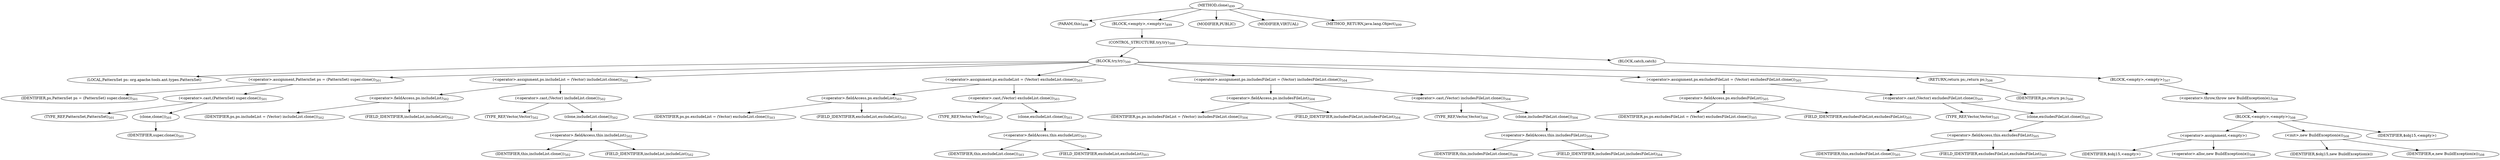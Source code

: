 digraph "clone" {  
"1151" [label = <(METHOD,clone)<SUB>499</SUB>> ]
"1152" [label = <(PARAM,this)<SUB>499</SUB>> ]
"1153" [label = <(BLOCK,&lt;empty&gt;,&lt;empty&gt;)<SUB>499</SUB>> ]
"1154" [label = <(CONTROL_STRUCTURE,try,try)<SUB>500</SUB>> ]
"1155" [label = <(BLOCK,try,try)<SUB>500</SUB>> ]
"1156" [label = <(LOCAL,PatternSet ps: org.apache.tools.ant.types.PatternSet)> ]
"1157" [label = <(&lt;operator&gt;.assignment,PatternSet ps = (PatternSet) super.clone())<SUB>501</SUB>> ]
"1158" [label = <(IDENTIFIER,ps,PatternSet ps = (PatternSet) super.clone())<SUB>501</SUB>> ]
"1159" [label = <(&lt;operator&gt;.cast,(PatternSet) super.clone())<SUB>501</SUB>> ]
"1160" [label = <(TYPE_REF,PatternSet,PatternSet)<SUB>501</SUB>> ]
"1161" [label = <(clone,clone())<SUB>501</SUB>> ]
"1162" [label = <(IDENTIFIER,super,clone())<SUB>501</SUB>> ]
"1163" [label = <(&lt;operator&gt;.assignment,ps.includeList = (Vector) includeList.clone())<SUB>502</SUB>> ]
"1164" [label = <(&lt;operator&gt;.fieldAccess,ps.includeList)<SUB>502</SUB>> ]
"1165" [label = <(IDENTIFIER,ps,ps.includeList = (Vector) includeList.clone())<SUB>502</SUB>> ]
"1166" [label = <(FIELD_IDENTIFIER,includeList,includeList)<SUB>502</SUB>> ]
"1167" [label = <(&lt;operator&gt;.cast,(Vector) includeList.clone())<SUB>502</SUB>> ]
"1168" [label = <(TYPE_REF,Vector,Vector)<SUB>502</SUB>> ]
"1169" [label = <(clone,includeList.clone())<SUB>502</SUB>> ]
"1170" [label = <(&lt;operator&gt;.fieldAccess,this.includeList)<SUB>502</SUB>> ]
"1171" [label = <(IDENTIFIER,this,includeList.clone())<SUB>502</SUB>> ]
"1172" [label = <(FIELD_IDENTIFIER,includeList,includeList)<SUB>502</SUB>> ]
"1173" [label = <(&lt;operator&gt;.assignment,ps.excludeList = (Vector) excludeList.clone())<SUB>503</SUB>> ]
"1174" [label = <(&lt;operator&gt;.fieldAccess,ps.excludeList)<SUB>503</SUB>> ]
"1175" [label = <(IDENTIFIER,ps,ps.excludeList = (Vector) excludeList.clone())<SUB>503</SUB>> ]
"1176" [label = <(FIELD_IDENTIFIER,excludeList,excludeList)<SUB>503</SUB>> ]
"1177" [label = <(&lt;operator&gt;.cast,(Vector) excludeList.clone())<SUB>503</SUB>> ]
"1178" [label = <(TYPE_REF,Vector,Vector)<SUB>503</SUB>> ]
"1179" [label = <(clone,excludeList.clone())<SUB>503</SUB>> ]
"1180" [label = <(&lt;operator&gt;.fieldAccess,this.excludeList)<SUB>503</SUB>> ]
"1181" [label = <(IDENTIFIER,this,excludeList.clone())<SUB>503</SUB>> ]
"1182" [label = <(FIELD_IDENTIFIER,excludeList,excludeList)<SUB>503</SUB>> ]
"1183" [label = <(&lt;operator&gt;.assignment,ps.includesFileList = (Vector) includesFileList.clone())<SUB>504</SUB>> ]
"1184" [label = <(&lt;operator&gt;.fieldAccess,ps.includesFileList)<SUB>504</SUB>> ]
"1185" [label = <(IDENTIFIER,ps,ps.includesFileList = (Vector) includesFileList.clone())<SUB>504</SUB>> ]
"1186" [label = <(FIELD_IDENTIFIER,includesFileList,includesFileList)<SUB>504</SUB>> ]
"1187" [label = <(&lt;operator&gt;.cast,(Vector) includesFileList.clone())<SUB>504</SUB>> ]
"1188" [label = <(TYPE_REF,Vector,Vector)<SUB>504</SUB>> ]
"1189" [label = <(clone,includesFileList.clone())<SUB>504</SUB>> ]
"1190" [label = <(&lt;operator&gt;.fieldAccess,this.includesFileList)<SUB>504</SUB>> ]
"1191" [label = <(IDENTIFIER,this,includesFileList.clone())<SUB>504</SUB>> ]
"1192" [label = <(FIELD_IDENTIFIER,includesFileList,includesFileList)<SUB>504</SUB>> ]
"1193" [label = <(&lt;operator&gt;.assignment,ps.excludesFileList = (Vector) excludesFileList.clone())<SUB>505</SUB>> ]
"1194" [label = <(&lt;operator&gt;.fieldAccess,ps.excludesFileList)<SUB>505</SUB>> ]
"1195" [label = <(IDENTIFIER,ps,ps.excludesFileList = (Vector) excludesFileList.clone())<SUB>505</SUB>> ]
"1196" [label = <(FIELD_IDENTIFIER,excludesFileList,excludesFileList)<SUB>505</SUB>> ]
"1197" [label = <(&lt;operator&gt;.cast,(Vector) excludesFileList.clone())<SUB>505</SUB>> ]
"1198" [label = <(TYPE_REF,Vector,Vector)<SUB>505</SUB>> ]
"1199" [label = <(clone,excludesFileList.clone())<SUB>505</SUB>> ]
"1200" [label = <(&lt;operator&gt;.fieldAccess,this.excludesFileList)<SUB>505</SUB>> ]
"1201" [label = <(IDENTIFIER,this,excludesFileList.clone())<SUB>505</SUB>> ]
"1202" [label = <(FIELD_IDENTIFIER,excludesFileList,excludesFileList)<SUB>505</SUB>> ]
"1203" [label = <(RETURN,return ps;,return ps;)<SUB>506</SUB>> ]
"1204" [label = <(IDENTIFIER,ps,return ps;)<SUB>506</SUB>> ]
"1205" [label = <(BLOCK,catch,catch)> ]
"1206" [label = <(BLOCK,&lt;empty&gt;,&lt;empty&gt;)<SUB>507</SUB>> ]
"1207" [label = <(&lt;operator&gt;.throw,throw new BuildException(e);)<SUB>508</SUB>> ]
"1208" [label = <(BLOCK,&lt;empty&gt;,&lt;empty&gt;)<SUB>508</SUB>> ]
"1209" [label = <(&lt;operator&gt;.assignment,&lt;empty&gt;)> ]
"1210" [label = <(IDENTIFIER,$obj15,&lt;empty&gt;)> ]
"1211" [label = <(&lt;operator&gt;.alloc,new BuildException(e))<SUB>508</SUB>> ]
"1212" [label = <(&lt;init&gt;,new BuildException(e))<SUB>508</SUB>> ]
"1213" [label = <(IDENTIFIER,$obj15,new BuildException(e))> ]
"1214" [label = <(IDENTIFIER,e,new BuildException(e))<SUB>508</SUB>> ]
"1215" [label = <(IDENTIFIER,$obj15,&lt;empty&gt;)> ]
"1216" [label = <(MODIFIER,PUBLIC)> ]
"1217" [label = <(MODIFIER,VIRTUAL)> ]
"1218" [label = <(METHOD_RETURN,java.lang.Object)<SUB>499</SUB>> ]
  "1151" -> "1152" 
  "1151" -> "1153" 
  "1151" -> "1216" 
  "1151" -> "1217" 
  "1151" -> "1218" 
  "1153" -> "1154" 
  "1154" -> "1155" 
  "1154" -> "1205" 
  "1155" -> "1156" 
  "1155" -> "1157" 
  "1155" -> "1163" 
  "1155" -> "1173" 
  "1155" -> "1183" 
  "1155" -> "1193" 
  "1155" -> "1203" 
  "1157" -> "1158" 
  "1157" -> "1159" 
  "1159" -> "1160" 
  "1159" -> "1161" 
  "1161" -> "1162" 
  "1163" -> "1164" 
  "1163" -> "1167" 
  "1164" -> "1165" 
  "1164" -> "1166" 
  "1167" -> "1168" 
  "1167" -> "1169" 
  "1169" -> "1170" 
  "1170" -> "1171" 
  "1170" -> "1172" 
  "1173" -> "1174" 
  "1173" -> "1177" 
  "1174" -> "1175" 
  "1174" -> "1176" 
  "1177" -> "1178" 
  "1177" -> "1179" 
  "1179" -> "1180" 
  "1180" -> "1181" 
  "1180" -> "1182" 
  "1183" -> "1184" 
  "1183" -> "1187" 
  "1184" -> "1185" 
  "1184" -> "1186" 
  "1187" -> "1188" 
  "1187" -> "1189" 
  "1189" -> "1190" 
  "1190" -> "1191" 
  "1190" -> "1192" 
  "1193" -> "1194" 
  "1193" -> "1197" 
  "1194" -> "1195" 
  "1194" -> "1196" 
  "1197" -> "1198" 
  "1197" -> "1199" 
  "1199" -> "1200" 
  "1200" -> "1201" 
  "1200" -> "1202" 
  "1203" -> "1204" 
  "1205" -> "1206" 
  "1206" -> "1207" 
  "1207" -> "1208" 
  "1208" -> "1209" 
  "1208" -> "1212" 
  "1208" -> "1215" 
  "1209" -> "1210" 
  "1209" -> "1211" 
  "1212" -> "1213" 
  "1212" -> "1214" 
}
